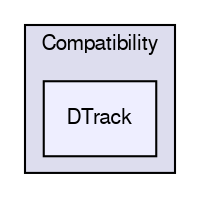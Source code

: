 digraph G {
  compound=true
  node [ fontsize=10, fontname="FreeSans"];
  edge [ labelfontsize=9, labelfontname="FreeSans"];
  subgraph clusterdir_23707d243d06e6a47d2ab8b139ce47de {
    graph [ bgcolor="#ddddee", pencolor="black", label="Compatibility" fontname="FreeSans", fontsize=10, URL="dir_23707d243d06e6a47d2ab8b139ce47de.html"]
  dir_af2e7280ec3fd308f4663b8862ed608d [shape=box, label="DTrack", style="filled", fillcolor="#eeeeff", pencolor="black", URL="dir_af2e7280ec3fd308f4663b8862ed608d.html"];
  }
}
